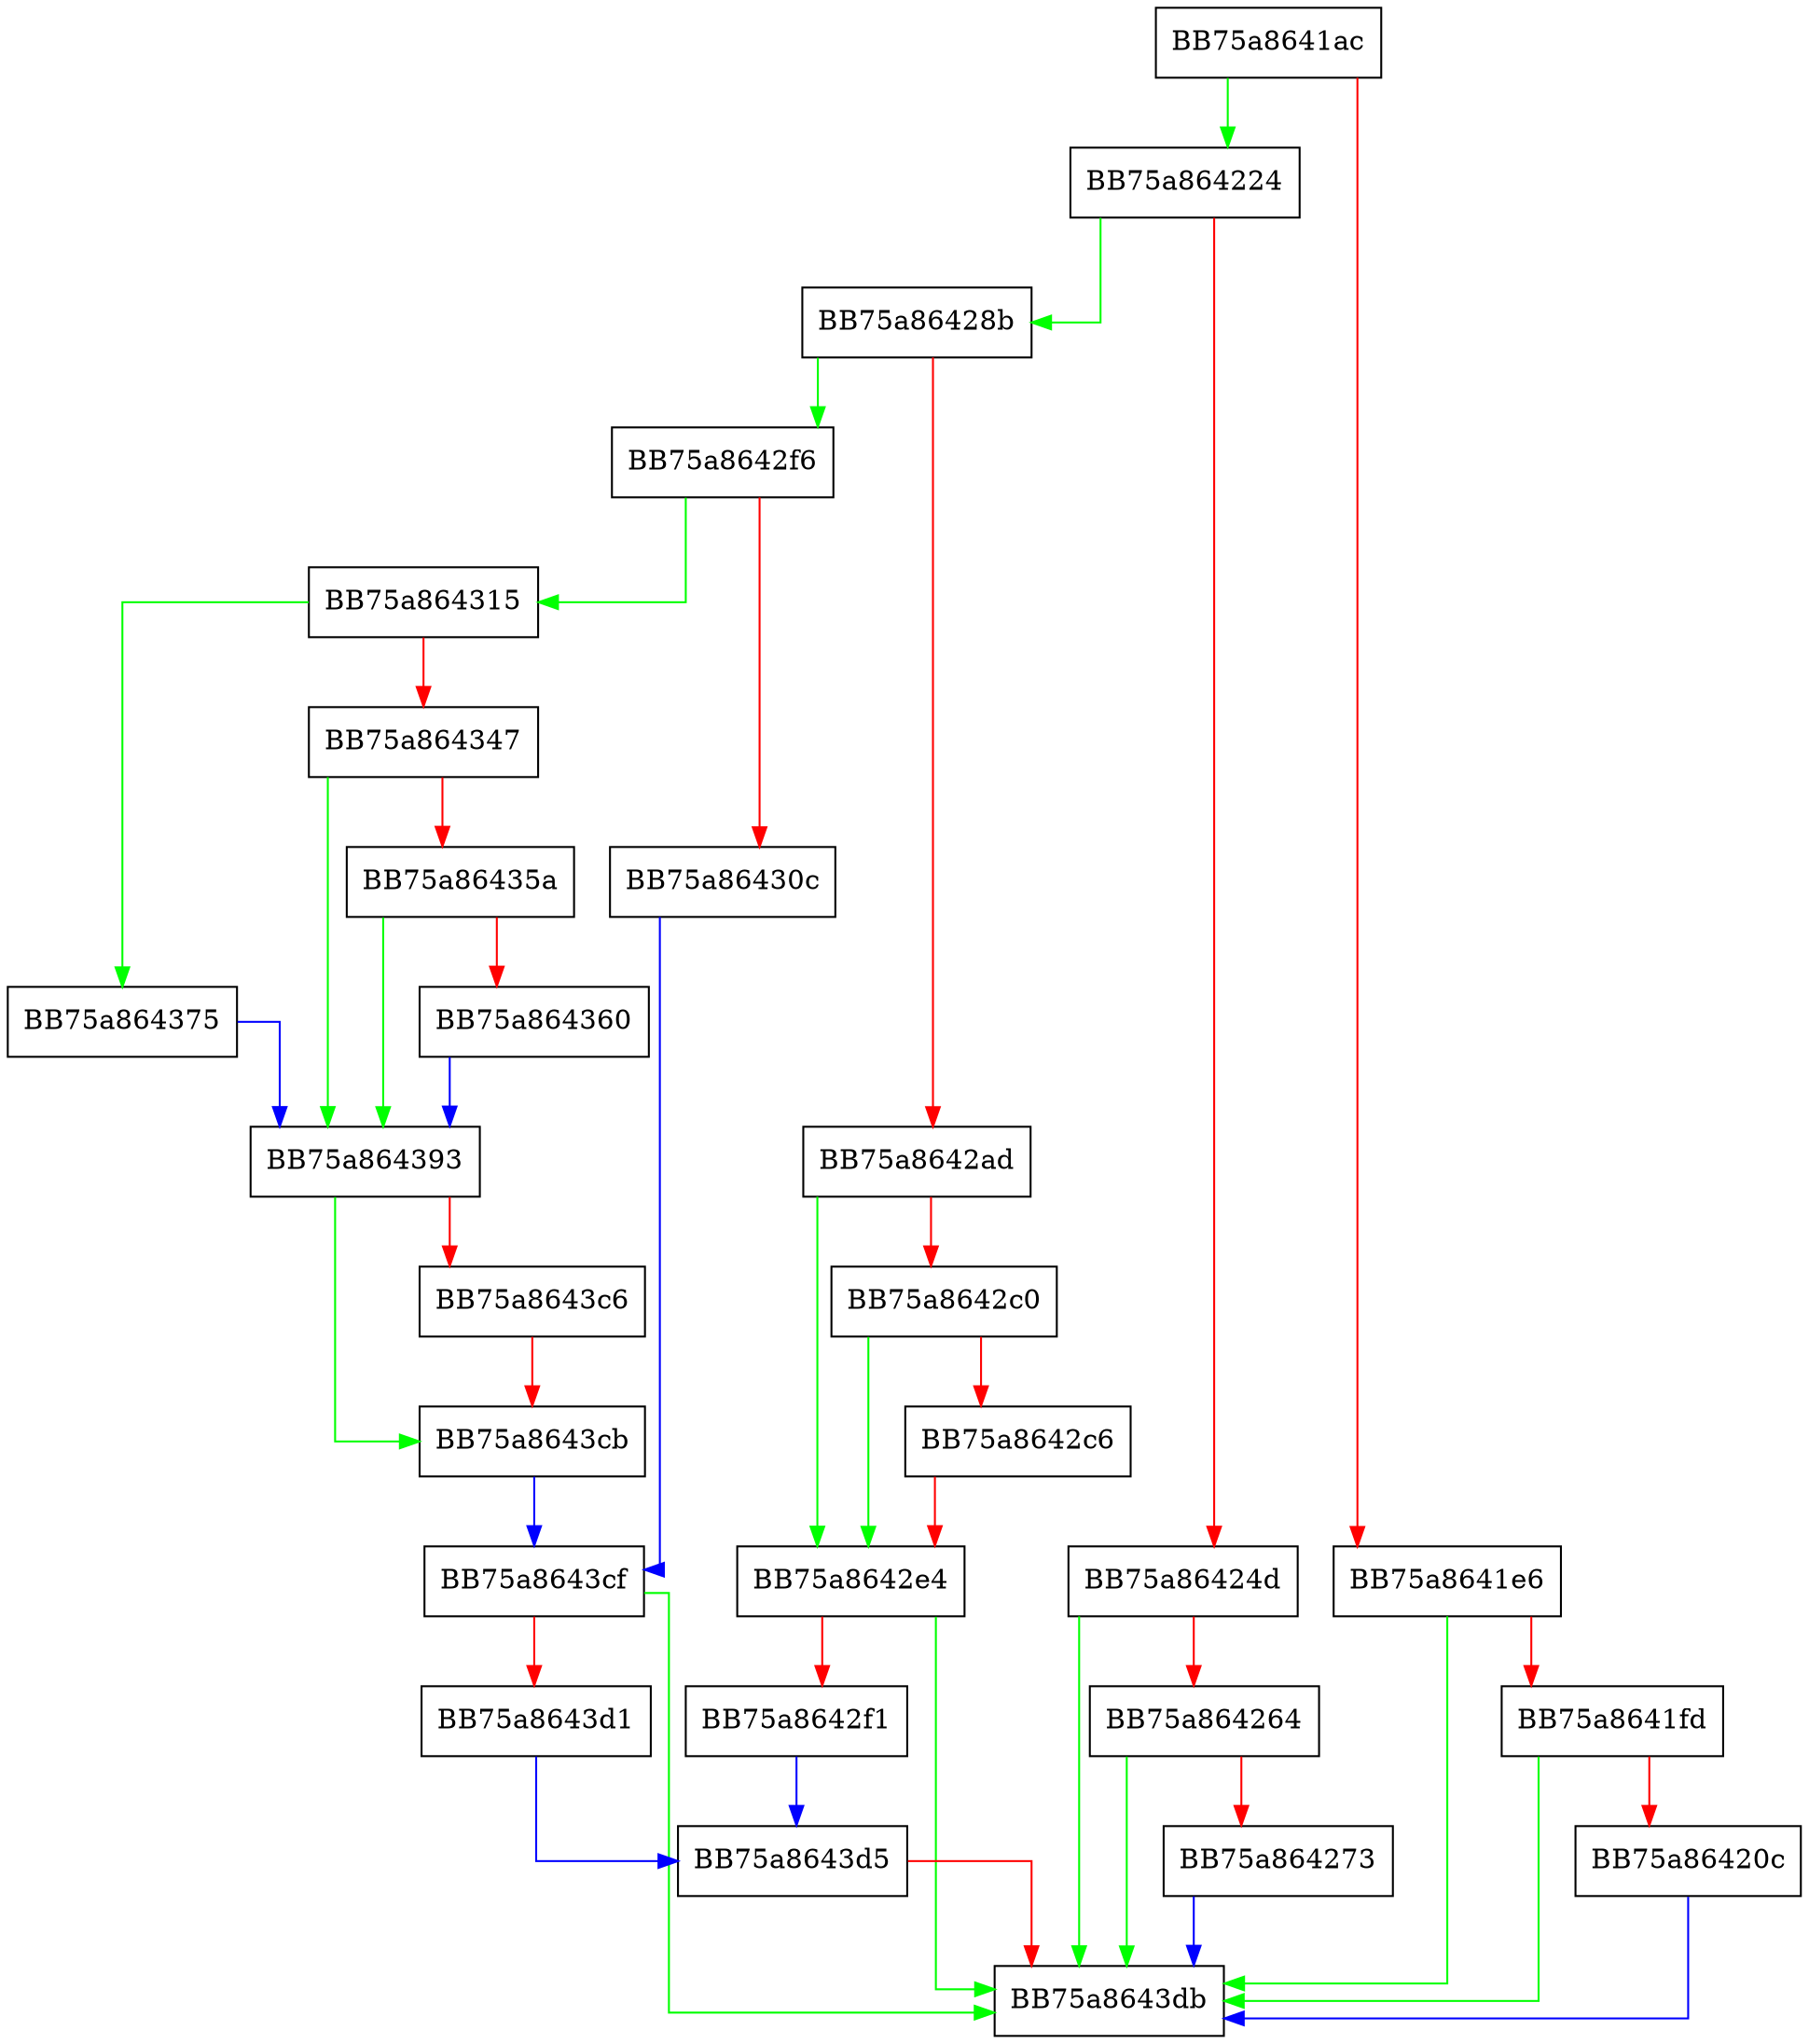 digraph ProcessTerminateEvent {
  node [shape="box"];
  graph [splines=ortho];
  BB75a8641ac -> BB75a864224 [color="green"];
  BB75a8641ac -> BB75a8641e6 [color="red"];
  BB75a8641e6 -> BB75a8643db [color="green"];
  BB75a8641e6 -> BB75a8641fd [color="red"];
  BB75a8641fd -> BB75a8643db [color="green"];
  BB75a8641fd -> BB75a86420c [color="red"];
  BB75a86420c -> BB75a8643db [color="blue"];
  BB75a864224 -> BB75a86428b [color="green"];
  BB75a864224 -> BB75a86424d [color="red"];
  BB75a86424d -> BB75a8643db [color="green"];
  BB75a86424d -> BB75a864264 [color="red"];
  BB75a864264 -> BB75a8643db [color="green"];
  BB75a864264 -> BB75a864273 [color="red"];
  BB75a864273 -> BB75a8643db [color="blue"];
  BB75a86428b -> BB75a8642f6 [color="green"];
  BB75a86428b -> BB75a8642ad [color="red"];
  BB75a8642ad -> BB75a8642e4 [color="green"];
  BB75a8642ad -> BB75a8642c0 [color="red"];
  BB75a8642c0 -> BB75a8642e4 [color="green"];
  BB75a8642c0 -> BB75a8642c6 [color="red"];
  BB75a8642c6 -> BB75a8642e4 [color="red"];
  BB75a8642e4 -> BB75a8643db [color="green"];
  BB75a8642e4 -> BB75a8642f1 [color="red"];
  BB75a8642f1 -> BB75a8643d5 [color="blue"];
  BB75a8642f6 -> BB75a864315 [color="green"];
  BB75a8642f6 -> BB75a86430c [color="red"];
  BB75a86430c -> BB75a8643cf [color="blue"];
  BB75a864315 -> BB75a864375 [color="green"];
  BB75a864315 -> BB75a864347 [color="red"];
  BB75a864347 -> BB75a864393 [color="green"];
  BB75a864347 -> BB75a86435a [color="red"];
  BB75a86435a -> BB75a864393 [color="green"];
  BB75a86435a -> BB75a864360 [color="red"];
  BB75a864360 -> BB75a864393 [color="blue"];
  BB75a864375 -> BB75a864393 [color="blue"];
  BB75a864393 -> BB75a8643cb [color="green"];
  BB75a864393 -> BB75a8643c6 [color="red"];
  BB75a8643c6 -> BB75a8643cb [color="red"];
  BB75a8643cb -> BB75a8643cf [color="blue"];
  BB75a8643cf -> BB75a8643db [color="green"];
  BB75a8643cf -> BB75a8643d1 [color="red"];
  BB75a8643d1 -> BB75a8643d5 [color="blue"];
  BB75a8643d5 -> BB75a8643db [color="red"];
}